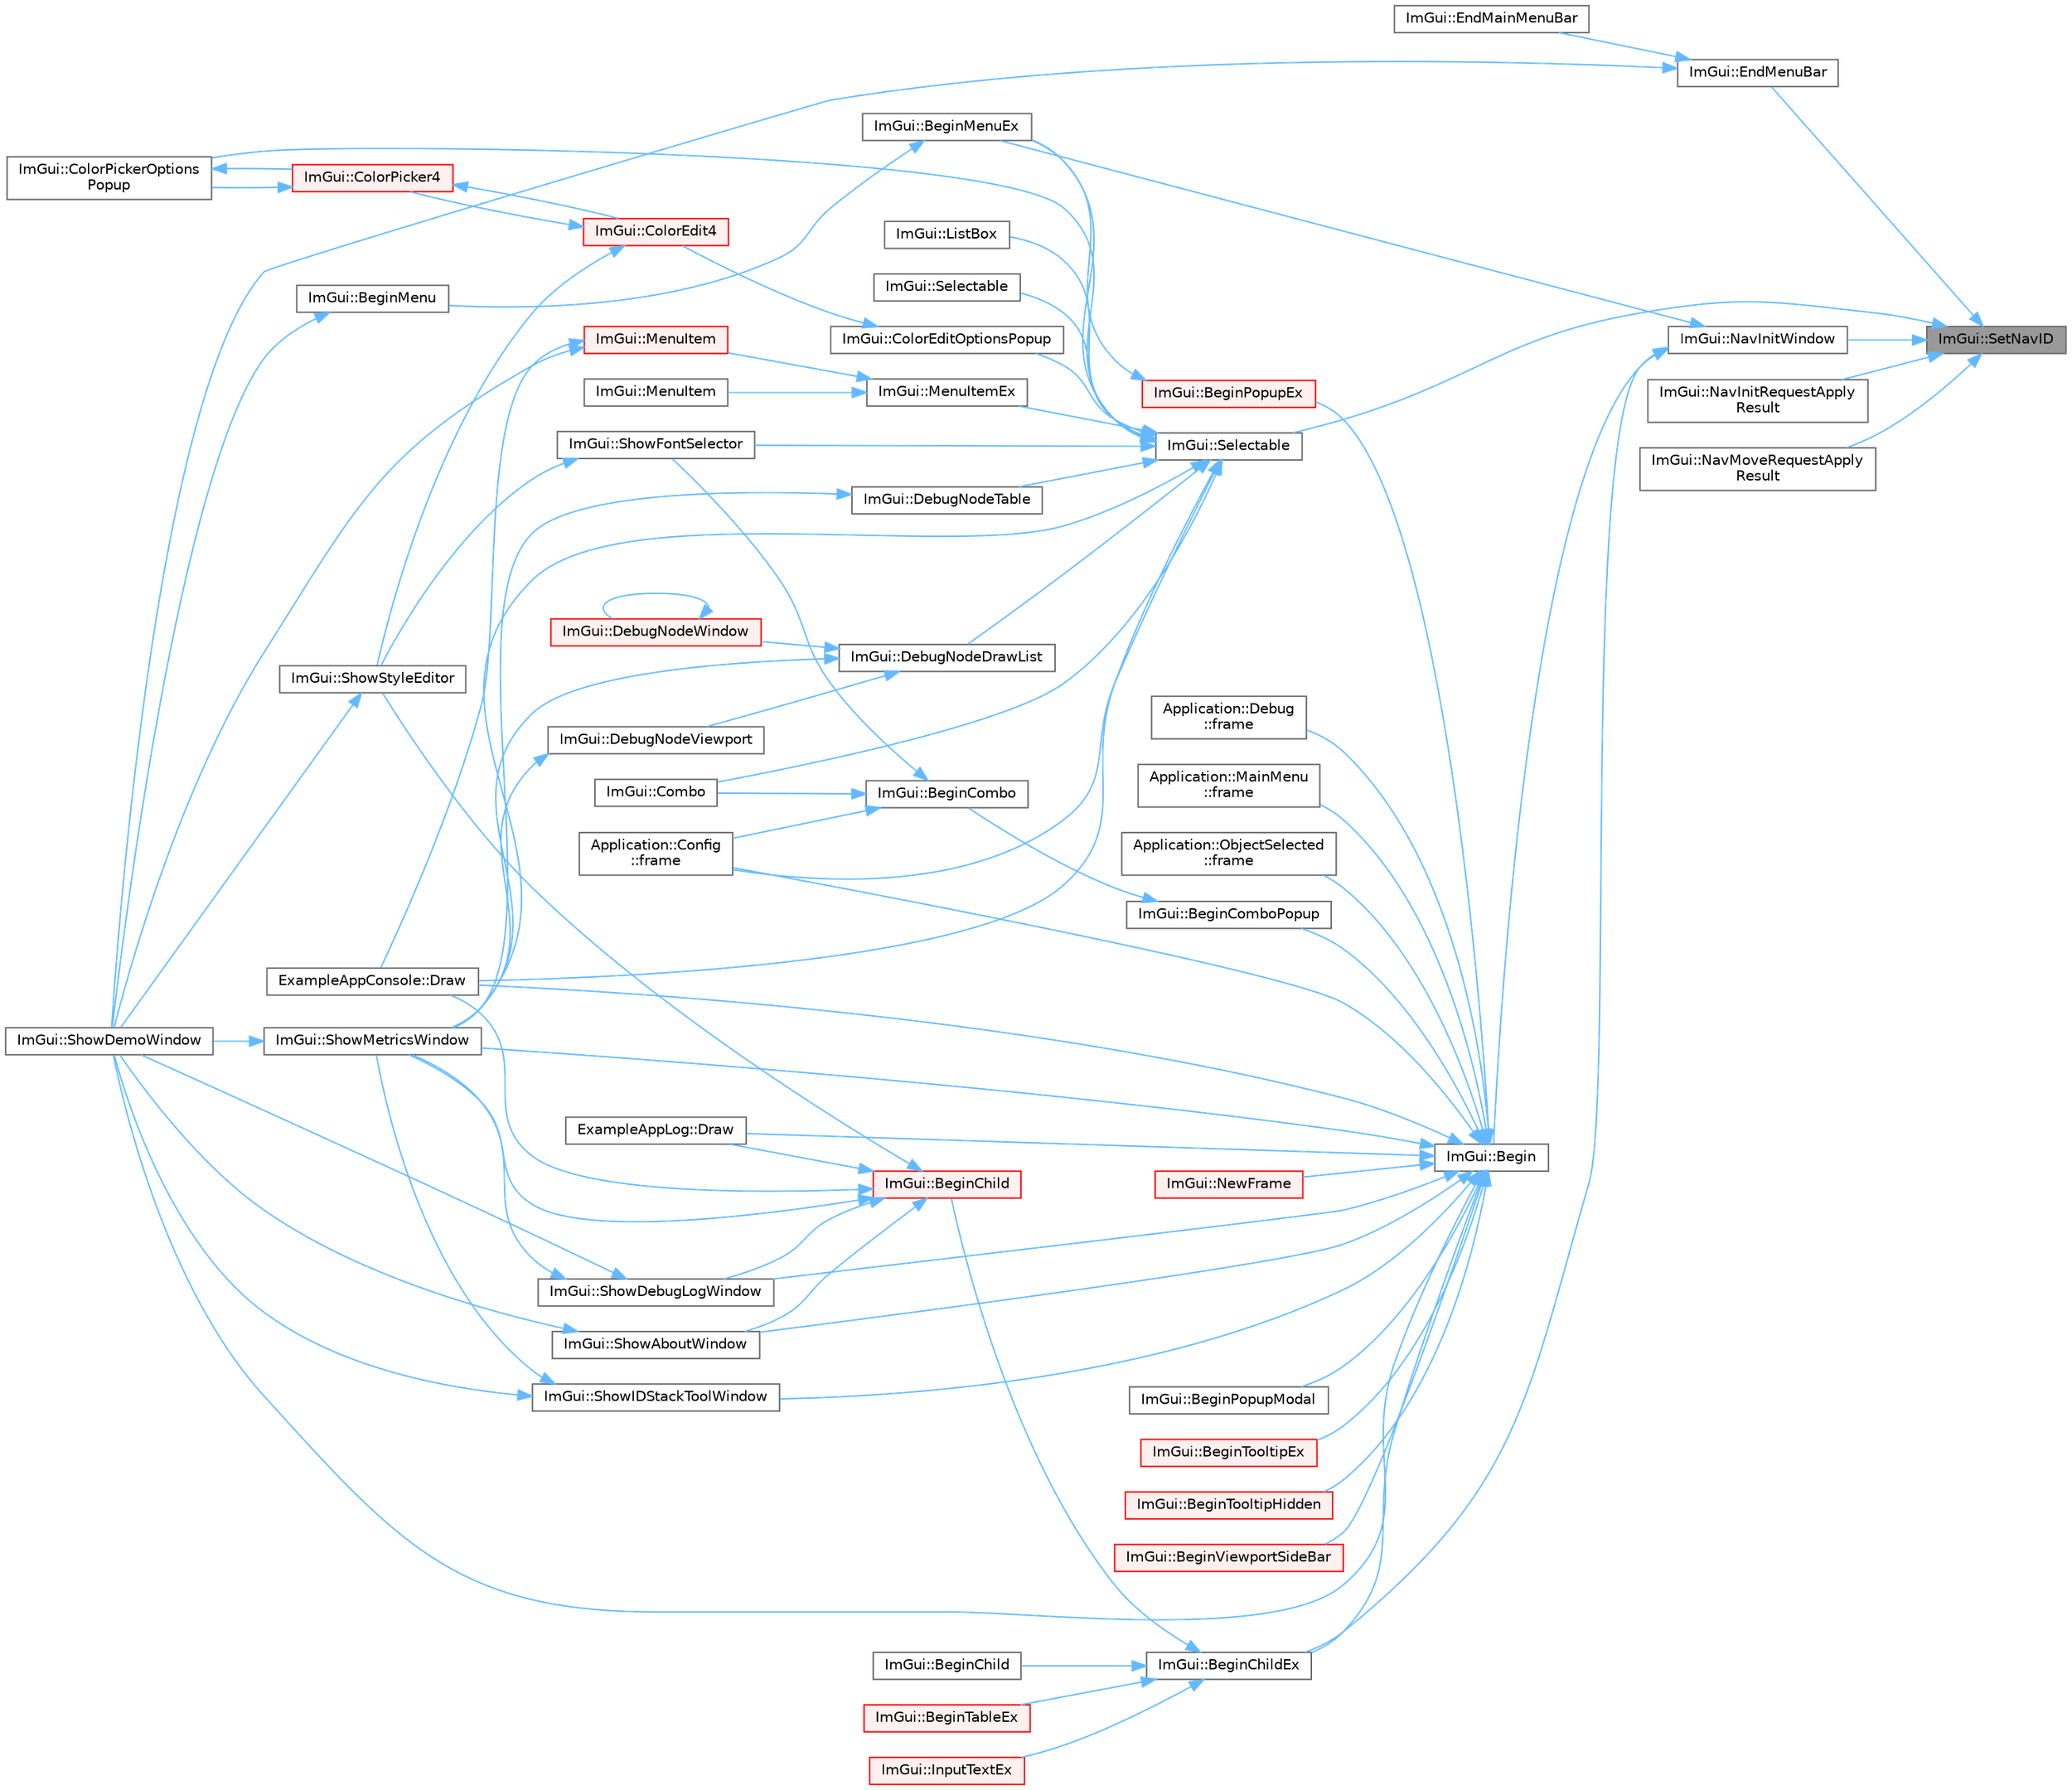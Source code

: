 digraph "ImGui::SetNavID"
{
 // LATEX_PDF_SIZE
  bgcolor="transparent";
  edge [fontname=Helvetica,fontsize=10,labelfontname=Helvetica,labelfontsize=10];
  node [fontname=Helvetica,fontsize=10,shape=box,height=0.2,width=0.4];
  rankdir="RL";
  Node1 [id="Node000001",label="ImGui::SetNavID",height=0.2,width=0.4,color="gray40", fillcolor="grey60", style="filled", fontcolor="black",tooltip=" "];
  Node1 -> Node2 [id="edge1_Node000001_Node000002",dir="back",color="steelblue1",style="solid",tooltip=" "];
  Node2 [id="Node000002",label="ImGui::EndMenuBar",height=0.2,width=0.4,color="grey40", fillcolor="white", style="filled",URL="$namespace_im_gui.html#aa226265c140eb6ee375c5b9abc69c4fc",tooltip=" "];
  Node2 -> Node3 [id="edge2_Node000002_Node000003",dir="back",color="steelblue1",style="solid",tooltip=" "];
  Node3 [id="Node000003",label="ImGui::EndMainMenuBar",height=0.2,width=0.4,color="grey40", fillcolor="white", style="filled",URL="$namespace_im_gui.html#ab92f330c808546b340eb7bdf7e5f7c95",tooltip=" "];
  Node2 -> Node4 [id="edge3_Node000002_Node000004",dir="back",color="steelblue1",style="solid",tooltip=" "];
  Node4 [id="Node000004",label="ImGui::ShowDemoWindow",height=0.2,width=0.4,color="grey40", fillcolor="white", style="filled",URL="$namespace_im_gui.html#af95643a0ce4893b9e57c12991922fb18",tooltip=" "];
  Node1 -> Node5 [id="edge4_Node000001_Node000005",dir="back",color="steelblue1",style="solid",tooltip=" "];
  Node5 [id="Node000005",label="ImGui::NavInitRequestApply\lResult",height=0.2,width=0.4,color="grey40", fillcolor="white", style="filled",URL="$namespace_im_gui.html#a51e560cdb17a961810d557df80a4eaaa",tooltip=" "];
  Node1 -> Node6 [id="edge5_Node000001_Node000006",dir="back",color="steelblue1",style="solid",tooltip=" "];
  Node6 [id="Node000006",label="ImGui::NavInitWindow",height=0.2,width=0.4,color="grey40", fillcolor="white", style="filled",URL="$namespace_im_gui.html#ae46a79d836c4b223c7030ea432e3ec15",tooltip=" "];
  Node6 -> Node7 [id="edge6_Node000006_Node000007",dir="back",color="steelblue1",style="solid",tooltip=" "];
  Node7 [id="Node000007",label="ImGui::Begin",height=0.2,width=0.4,color="grey40", fillcolor="white", style="filled",URL="$namespace_im_gui.html#a581e58db0bc930bafa4a5d23093a2b99",tooltip=" "];
  Node7 -> Node8 [id="edge7_Node000007_Node000008",dir="back",color="steelblue1",style="solid",tooltip=" "];
  Node8 [id="Node000008",label="ImGui::BeginChildEx",height=0.2,width=0.4,color="grey40", fillcolor="white", style="filled",URL="$namespace_im_gui.html#ac36ecce0443f0b45a48484d85f653ae2",tooltip=" "];
  Node8 -> Node9 [id="edge8_Node000008_Node000009",dir="back",color="steelblue1",style="solid",tooltip=" "];
  Node9 [id="Node000009",label="ImGui::BeginChild",height=0.2,width=0.4,color="red", fillcolor="#FFF0F0", style="filled",URL="$namespace_im_gui.html#aebac8b07ee9ea0e452c98813a3e907c3",tooltip=" "];
  Node9 -> Node14 [id="edge9_Node000009_Node000014",dir="back",color="steelblue1",style="solid",tooltip=" "];
  Node14 [id="Node000014",label="ExampleAppConsole::Draw",height=0.2,width=0.4,color="grey40", fillcolor="white", style="filled",URL="$struct_example_app_console.html#a0518a09c7e8648dd52c7c06df19ac17a",tooltip=" "];
  Node9 -> Node15 [id="edge10_Node000009_Node000015",dir="back",color="steelblue1",style="solid",tooltip=" "];
  Node15 [id="Node000015",label="ExampleAppLog::Draw",height=0.2,width=0.4,color="grey40", fillcolor="white", style="filled",URL="$struct_example_app_log.html#a5ad3a4bdb89171b84aeaff96948a1f77",tooltip=" "];
  Node9 -> Node16 [id="edge11_Node000009_Node000016",dir="back",color="steelblue1",style="solid",tooltip=" "];
  Node16 [id="Node000016",label="ImGui::ShowAboutWindow",height=0.2,width=0.4,color="grey40", fillcolor="white", style="filled",URL="$namespace_im_gui.html#ac297462e33309d0540fa459bccdc9304",tooltip=" "];
  Node16 -> Node4 [id="edge12_Node000016_Node000004",dir="back",color="steelblue1",style="solid",tooltip=" "];
  Node9 -> Node17 [id="edge13_Node000009_Node000017",dir="back",color="steelblue1",style="solid",tooltip=" "];
  Node17 [id="Node000017",label="ImGui::ShowDebugLogWindow",height=0.2,width=0.4,color="grey40", fillcolor="white", style="filled",URL="$namespace_im_gui.html#af1b39e70cac2e1b9e62dd3c9d154cbd6",tooltip=" "];
  Node17 -> Node4 [id="edge14_Node000017_Node000004",dir="back",color="steelblue1",style="solid",tooltip=" "];
  Node17 -> Node13 [id="edge15_Node000017_Node000013",dir="back",color="steelblue1",style="solid",tooltip=" "];
  Node13 [id="Node000013",label="ImGui::ShowMetricsWindow",height=0.2,width=0.4,color="grey40", fillcolor="white", style="filled",URL="$namespace_im_gui.html#afe7a28c6eb52fff3cc27d5a698fea4ff",tooltip=" "];
  Node13 -> Node4 [id="edge16_Node000013_Node000004",dir="back",color="steelblue1",style="solid",tooltip=" "];
  Node9 -> Node13 [id="edge17_Node000009_Node000013",dir="back",color="steelblue1",style="solid",tooltip=" "];
  Node9 -> Node18 [id="edge18_Node000009_Node000018",dir="back",color="steelblue1",style="solid",tooltip=" "];
  Node18 [id="Node000018",label="ImGui::ShowStyleEditor",height=0.2,width=0.4,color="grey40", fillcolor="white", style="filled",URL="$namespace_im_gui.html#ab2eb3dec78d054fe3feab1c091ec5de5",tooltip=" "];
  Node18 -> Node4 [id="edge19_Node000018_Node000004",dir="back",color="steelblue1",style="solid",tooltip=" "];
  Node8 -> Node19 [id="edge20_Node000008_Node000019",dir="back",color="steelblue1",style="solid",tooltip=" "];
  Node19 [id="Node000019",label="ImGui::BeginChild",height=0.2,width=0.4,color="grey40", fillcolor="white", style="filled",URL="$namespace_im_gui.html#a3824e63145d50dd477deec2c7edf5c5a",tooltip=" "];
  Node8 -> Node20 [id="edge21_Node000008_Node000020",dir="back",color="steelblue1",style="solid",tooltip=" "];
  Node20 [id="Node000020",label="ImGui::BeginTableEx",height=0.2,width=0.4,color="red", fillcolor="#FFF0F0", style="filled",URL="$namespace_im_gui.html#a28046a30716afeb7738a82a5b19044ca",tooltip=" "];
  Node8 -> Node24 [id="edge22_Node000008_Node000024",dir="back",color="steelblue1",style="solid",tooltip=" "];
  Node24 [id="Node000024",label="ImGui::InputTextEx",height=0.2,width=0.4,color="red", fillcolor="#FFF0F0", style="filled",URL="$namespace_im_gui.html#af89af17ecc11653f25fea1e50e195de6",tooltip=" "];
  Node7 -> Node79 [id="edge23_Node000007_Node000079",dir="back",color="steelblue1",style="solid",tooltip=" "];
  Node79 [id="Node000079",label="ImGui::BeginComboPopup",height=0.2,width=0.4,color="grey40", fillcolor="white", style="filled",URL="$namespace_im_gui.html#a6ecb51142fcb72cd19ff002c3a7d8e25",tooltip=" "];
  Node79 -> Node80 [id="edge24_Node000079_Node000080",dir="back",color="steelblue1",style="solid",tooltip=" "];
  Node80 [id="Node000080",label="ImGui::BeginCombo",height=0.2,width=0.4,color="grey40", fillcolor="white", style="filled",URL="$namespace_im_gui.html#aa895095bdc7a2907375c555e245575ea",tooltip=" "];
  Node80 -> Node81 [id="edge25_Node000080_Node000081",dir="back",color="steelblue1",style="solid",tooltip=" "];
  Node81 [id="Node000081",label="ImGui::Combo",height=0.2,width=0.4,color="grey40", fillcolor="white", style="filled",URL="$namespace_im_gui.html#ad530c65e7cdfaf03f4e9b2f4e3fed8fc",tooltip=" "];
  Node80 -> Node33 [id="edge26_Node000080_Node000033",dir="back",color="steelblue1",style="solid",tooltip=" "];
  Node33 [id="Node000033",label="Application::Config\l::frame",height=0.2,width=0.4,color="grey40", fillcolor="white", style="filled",URL="$class_application_1_1_config.html#a291cc3a874949e121dcf83a3f90681bc",tooltip=" "];
  Node80 -> Node82 [id="edge27_Node000080_Node000082",dir="back",color="steelblue1",style="solid",tooltip=" "];
  Node82 [id="Node000082",label="ImGui::ShowFontSelector",height=0.2,width=0.4,color="grey40", fillcolor="white", style="filled",URL="$namespace_im_gui.html#a0bdce99eef17ef1e1fef40a18bd811ab",tooltip=" "];
  Node82 -> Node18 [id="edge28_Node000082_Node000018",dir="back",color="steelblue1",style="solid",tooltip=" "];
  Node7 -> Node83 [id="edge29_Node000007_Node000083",dir="back",color="steelblue1",style="solid",tooltip=" "];
  Node83 [id="Node000083",label="ImGui::BeginPopupEx",height=0.2,width=0.4,color="red", fillcolor="#FFF0F0", style="filled",URL="$namespace_im_gui.html#a89da3a22300e8293257b6cfdf1b83b7a",tooltip=" "];
  Node83 -> Node84 [id="edge30_Node000083_Node000084",dir="back",color="steelblue1",style="solid",tooltip=" "];
  Node84 [id="Node000084",label="ImGui::BeginMenuEx",height=0.2,width=0.4,color="grey40", fillcolor="white", style="filled",URL="$namespace_im_gui.html#a8dc671f87ed281b6445ce6ae4ab25183",tooltip=" "];
  Node84 -> Node85 [id="edge31_Node000084_Node000085",dir="back",color="steelblue1",style="solid",tooltip=" "];
  Node85 [id="Node000085",label="ImGui::BeginMenu",height=0.2,width=0.4,color="grey40", fillcolor="white", style="filled",URL="$namespace_im_gui.html#a1e55711a21f97d5dff919d697d3a7201",tooltip=" "];
  Node85 -> Node4 [id="edge32_Node000085_Node000004",dir="back",color="steelblue1",style="solid",tooltip=" "];
  Node7 -> Node103 [id="edge33_Node000007_Node000103",dir="back",color="steelblue1",style="solid",tooltip=" "];
  Node103 [id="Node000103",label="ImGui::BeginPopupModal",height=0.2,width=0.4,color="grey40", fillcolor="white", style="filled",URL="$namespace_im_gui.html#a6d840f615c198c2342968f733fda11b3",tooltip=" "];
  Node7 -> Node104 [id="edge34_Node000007_Node000104",dir="back",color="steelblue1",style="solid",tooltip=" "];
  Node104 [id="Node000104",label="ImGui::BeginTooltipEx",height=0.2,width=0.4,color="red", fillcolor="#FFF0F0", style="filled",URL="$namespace_im_gui.html#a18b17a0b20c3f2a16068b84210cfded4",tooltip=" "];
  Node7 -> Node133 [id="edge35_Node000007_Node000133",dir="back",color="steelblue1",style="solid",tooltip=" "];
  Node133 [id="Node000133",label="ImGui::BeginTooltipHidden",height=0.2,width=0.4,color="red", fillcolor="#FFF0F0", style="filled",URL="$namespace_im_gui.html#a2c44a13b5e210dbfc7de98024c25db8e",tooltip=" "];
  Node7 -> Node134 [id="edge36_Node000007_Node000134",dir="back",color="steelblue1",style="solid",tooltip=" "];
  Node134 [id="Node000134",label="ImGui::BeginViewportSideBar",height=0.2,width=0.4,color="red", fillcolor="#FFF0F0", style="filled",URL="$namespace_im_gui.html#a4216382dd5ad6c17e183f9f894db2e15",tooltip=" "];
  Node7 -> Node14 [id="edge37_Node000007_Node000014",dir="back",color="steelblue1",style="solid",tooltip=" "];
  Node7 -> Node15 [id="edge38_Node000007_Node000015",dir="back",color="steelblue1",style="solid",tooltip=" "];
  Node7 -> Node33 [id="edge39_Node000007_Node000033",dir="back",color="steelblue1",style="solid",tooltip=" "];
  Node7 -> Node136 [id="edge40_Node000007_Node000136",dir="back",color="steelblue1",style="solid",tooltip=" "];
  Node136 [id="Node000136",label="Application::Debug\l::frame",height=0.2,width=0.4,color="grey40", fillcolor="white", style="filled",URL="$class_application_1_1_debug.html#a26339829cae3b768474358c34eb8ab23",tooltip=" "];
  Node7 -> Node137 [id="edge41_Node000007_Node000137",dir="back",color="steelblue1",style="solid",tooltip=" "];
  Node137 [id="Node000137",label="Application::MainMenu\l::frame",height=0.2,width=0.4,color="grey40", fillcolor="white", style="filled",URL="$class_application_1_1_main_menu.html#a868fe54ddb269b9ab03f0d7d068dd698",tooltip=" "];
  Node7 -> Node36 [id="edge42_Node000007_Node000036",dir="back",color="steelblue1",style="solid",tooltip=" "];
  Node36 [id="Node000036",label="Application::ObjectSelected\l::frame",height=0.2,width=0.4,color="grey40", fillcolor="white", style="filled",URL="$class_application_1_1_object_selected.html#a30dd507edcc6c76dd65cc0cf9dda010a",tooltip=" "];
  Node7 -> Node138 [id="edge43_Node000007_Node000138",dir="back",color="steelblue1",style="solid",tooltip=" "];
  Node138 [id="Node000138",label="ImGui::NewFrame",height=0.2,width=0.4,color="red", fillcolor="#FFF0F0", style="filled",URL="$namespace_im_gui.html#ab3f1fc018f903b7ad79fd10663375774",tooltip=" "];
  Node7 -> Node16 [id="edge44_Node000007_Node000016",dir="back",color="steelblue1",style="solid",tooltip=" "];
  Node7 -> Node17 [id="edge45_Node000007_Node000017",dir="back",color="steelblue1",style="solid",tooltip=" "];
  Node7 -> Node4 [id="edge46_Node000007_Node000004",dir="back",color="steelblue1",style="solid",tooltip=" "];
  Node7 -> Node23 [id="edge47_Node000007_Node000023",dir="back",color="steelblue1",style="solid",tooltip=" "];
  Node23 [id="Node000023",label="ImGui::ShowIDStackToolWindow",height=0.2,width=0.4,color="grey40", fillcolor="white", style="filled",URL="$namespace_im_gui.html#ab4a87bf4a874a8e5872b60b4a9b1d99e",tooltip=" "];
  Node23 -> Node4 [id="edge48_Node000023_Node000004",dir="back",color="steelblue1",style="solid",tooltip=" "];
  Node23 -> Node13 [id="edge49_Node000023_Node000013",dir="back",color="steelblue1",style="solid",tooltip=" "];
  Node7 -> Node13 [id="edge50_Node000007_Node000013",dir="back",color="steelblue1",style="solid",tooltip=" "];
  Node6 -> Node8 [id="edge51_Node000006_Node000008",dir="back",color="steelblue1",style="solid",tooltip=" "];
  Node6 -> Node84 [id="edge52_Node000006_Node000084",dir="back",color="steelblue1",style="solid",tooltip=" "];
  Node1 -> Node139 [id="edge53_Node000001_Node000139",dir="back",color="steelblue1",style="solid",tooltip=" "];
  Node139 [id="Node000139",label="ImGui::NavMoveRequestApply\lResult",height=0.2,width=0.4,color="grey40", fillcolor="white", style="filled",URL="$namespace_im_gui.html#a87c0b18dc173341304a700b096681c51",tooltip=" "];
  Node1 -> Node140 [id="edge54_Node000001_Node000140",dir="back",color="steelblue1",style="solid",tooltip=" "];
  Node140 [id="Node000140",label="ImGui::Selectable",height=0.2,width=0.4,color="grey40", fillcolor="white", style="filled",URL="$namespace_im_gui.html#af98575238bda183a523df19fb447af60",tooltip=" "];
  Node140 -> Node84 [id="edge55_Node000140_Node000084",dir="back",color="steelblue1",style="solid",tooltip=" "];
  Node140 -> Node87 [id="edge56_Node000140_Node000087",dir="back",color="steelblue1",style="solid",tooltip=" "];
  Node87 [id="Node000087",label="ImGui::ColorEditOptionsPopup",height=0.2,width=0.4,color="grey40", fillcolor="white", style="filled",URL="$namespace_im_gui.html#a6bfb117816d669f8704e5d0c0c0795fe",tooltip=" "];
  Node87 -> Node26 [id="edge57_Node000087_Node000026",dir="back",color="steelblue1",style="solid",tooltip=" "];
  Node26 [id="Node000026",label="ImGui::ColorEdit4",height=0.2,width=0.4,color="red", fillcolor="#FFF0F0", style="filled",URL="$namespace_im_gui.html#ac3f45e2aa0b1d591cc8a2cdf8b566a45",tooltip=" "];
  Node26 -> Node29 [id="edge58_Node000026_Node000029",dir="back",color="steelblue1",style="solid",tooltip=" "];
  Node29 [id="Node000029",label="ImGui::ColorPicker4",height=0.2,width=0.4,color="red", fillcolor="#FFF0F0", style="filled",URL="$namespace_im_gui.html#a3d5aae9e0a14aa051d5a799abbe97b32",tooltip=" "];
  Node29 -> Node26 [id="edge59_Node000029_Node000026",dir="back",color="steelblue1",style="solid",tooltip=" "];
  Node29 -> Node31 [id="edge60_Node000029_Node000031",dir="back",color="steelblue1",style="solid",tooltip=" "];
  Node31 [id="Node000031",label="ImGui::ColorPickerOptions\lPopup",height=0.2,width=0.4,color="grey40", fillcolor="white", style="filled",URL="$namespace_im_gui.html#a6d112eeb6d8ffdebbc9d9a8c66babbee",tooltip=" "];
  Node31 -> Node29 [id="edge61_Node000031_Node000029",dir="back",color="steelblue1",style="solid",tooltip=" "];
  Node26 -> Node18 [id="edge62_Node000026_Node000018",dir="back",color="steelblue1",style="solid",tooltip=" "];
  Node140 -> Node31 [id="edge63_Node000140_Node000031",dir="back",color="steelblue1",style="solid",tooltip=" "];
  Node140 -> Node81 [id="edge64_Node000140_Node000081",dir="back",color="steelblue1",style="solid",tooltip=" "];
  Node140 -> Node141 [id="edge65_Node000140_Node000141",dir="back",color="steelblue1",style="solid",tooltip=" "];
  Node141 [id="Node000141",label="ImGui::DebugNodeDrawList",height=0.2,width=0.4,color="grey40", fillcolor="white", style="filled",URL="$namespace_im_gui.html#af7b5e35566da44ac1ea8a7e1b9d9d574",tooltip=" "];
  Node141 -> Node142 [id="edge66_Node000141_Node000142",dir="back",color="steelblue1",style="solid",tooltip=" "];
  Node142 [id="Node000142",label="ImGui::DebugNodeViewport",height=0.2,width=0.4,color="grey40", fillcolor="white", style="filled",URL="$namespace_im_gui.html#aa5e5f50f28c04a26264c0943c7281171",tooltip=" "];
  Node142 -> Node13 [id="edge67_Node000142_Node000013",dir="back",color="steelblue1",style="solid",tooltip=" "];
  Node141 -> Node109 [id="edge68_Node000141_Node000109",dir="back",color="steelblue1",style="solid",tooltip=" "];
  Node109 [id="Node000109",label="ImGui::DebugNodeWindow",height=0.2,width=0.4,color="red", fillcolor="#FFF0F0", style="filled",URL="$namespace_im_gui.html#afcb602554925c5409977f0fb39f77e5d",tooltip=" "];
  Node109 -> Node109 [id="edge69_Node000109_Node000109",dir="back",color="steelblue1",style="solid",tooltip=" "];
  Node141 -> Node13 [id="edge70_Node000141_Node000013",dir="back",color="steelblue1",style="solid",tooltip=" "];
  Node140 -> Node108 [id="edge71_Node000140_Node000108",dir="back",color="steelblue1",style="solid",tooltip=" "];
  Node108 [id="Node000108",label="ImGui::DebugNodeTable",height=0.2,width=0.4,color="grey40", fillcolor="white", style="filled",URL="$namespace_im_gui.html#ae944ffc599add73d6f3220165475ffd8",tooltip=" "];
  Node108 -> Node13 [id="edge72_Node000108_Node000013",dir="back",color="steelblue1",style="solid",tooltip=" "];
  Node140 -> Node14 [id="edge73_Node000140_Node000014",dir="back",color="steelblue1",style="solid",tooltip=" "];
  Node140 -> Node33 [id="edge74_Node000140_Node000033",dir="back",color="steelblue1",style="solid",tooltip=" "];
  Node140 -> Node11 [id="edge75_Node000140_Node000011",dir="back",color="steelblue1",style="solid",tooltip=" "];
  Node11 [id="Node000011",label="ImGui::ListBox",height=0.2,width=0.4,color="grey40", fillcolor="white", style="filled",URL="$namespace_im_gui.html#a94c78076bd40ff548ecd124f95af8710",tooltip=" "];
  Node140 -> Node143 [id="edge76_Node000140_Node000143",dir="back",color="steelblue1",style="solid",tooltip=" "];
  Node143 [id="Node000143",label="ImGui::MenuItemEx",height=0.2,width=0.4,color="grey40", fillcolor="white", style="filled",URL="$namespace_im_gui.html#ab5e6e4c78805615fb4d26d4918031f9c",tooltip=" "];
  Node143 -> Node144 [id="edge77_Node000143_Node000144",dir="back",color="steelblue1",style="solid",tooltip=" "];
  Node144 [id="Node000144",label="ImGui::MenuItem",height=0.2,width=0.4,color="grey40", fillcolor="white", style="filled",URL="$namespace_im_gui.html#a237e76bff3088f1c2622f4aebae2356e",tooltip=" "];
  Node143 -> Node145 [id="edge78_Node000143_Node000145",dir="back",color="steelblue1",style="solid",tooltip=" "];
  Node145 [id="Node000145",label="ImGui::MenuItem",height=0.2,width=0.4,color="red", fillcolor="#FFF0F0", style="filled",URL="$namespace_im_gui.html#aa1bae511ca47478998693a9d8c84f2e6",tooltip=" "];
  Node145 -> Node14 [id="edge79_Node000145_Node000014",dir="back",color="steelblue1",style="solid",tooltip=" "];
  Node145 -> Node4 [id="edge80_Node000145_Node000004",dir="back",color="steelblue1",style="solid",tooltip=" "];
  Node140 -> Node147 [id="edge81_Node000140_Node000147",dir="back",color="steelblue1",style="solid",tooltip=" "];
  Node147 [id="Node000147",label="ImGui::Selectable",height=0.2,width=0.4,color="grey40", fillcolor="white", style="filled",URL="$namespace_im_gui.html#a9229a9c3c304ffc0c98ffe2ee4ff5e40",tooltip=" "];
  Node140 -> Node82 [id="edge82_Node000140_Node000082",dir="back",color="steelblue1",style="solid",tooltip=" "];
  Node140 -> Node13 [id="edge83_Node000140_Node000013",dir="back",color="steelblue1",style="solid",tooltip=" "];
}
